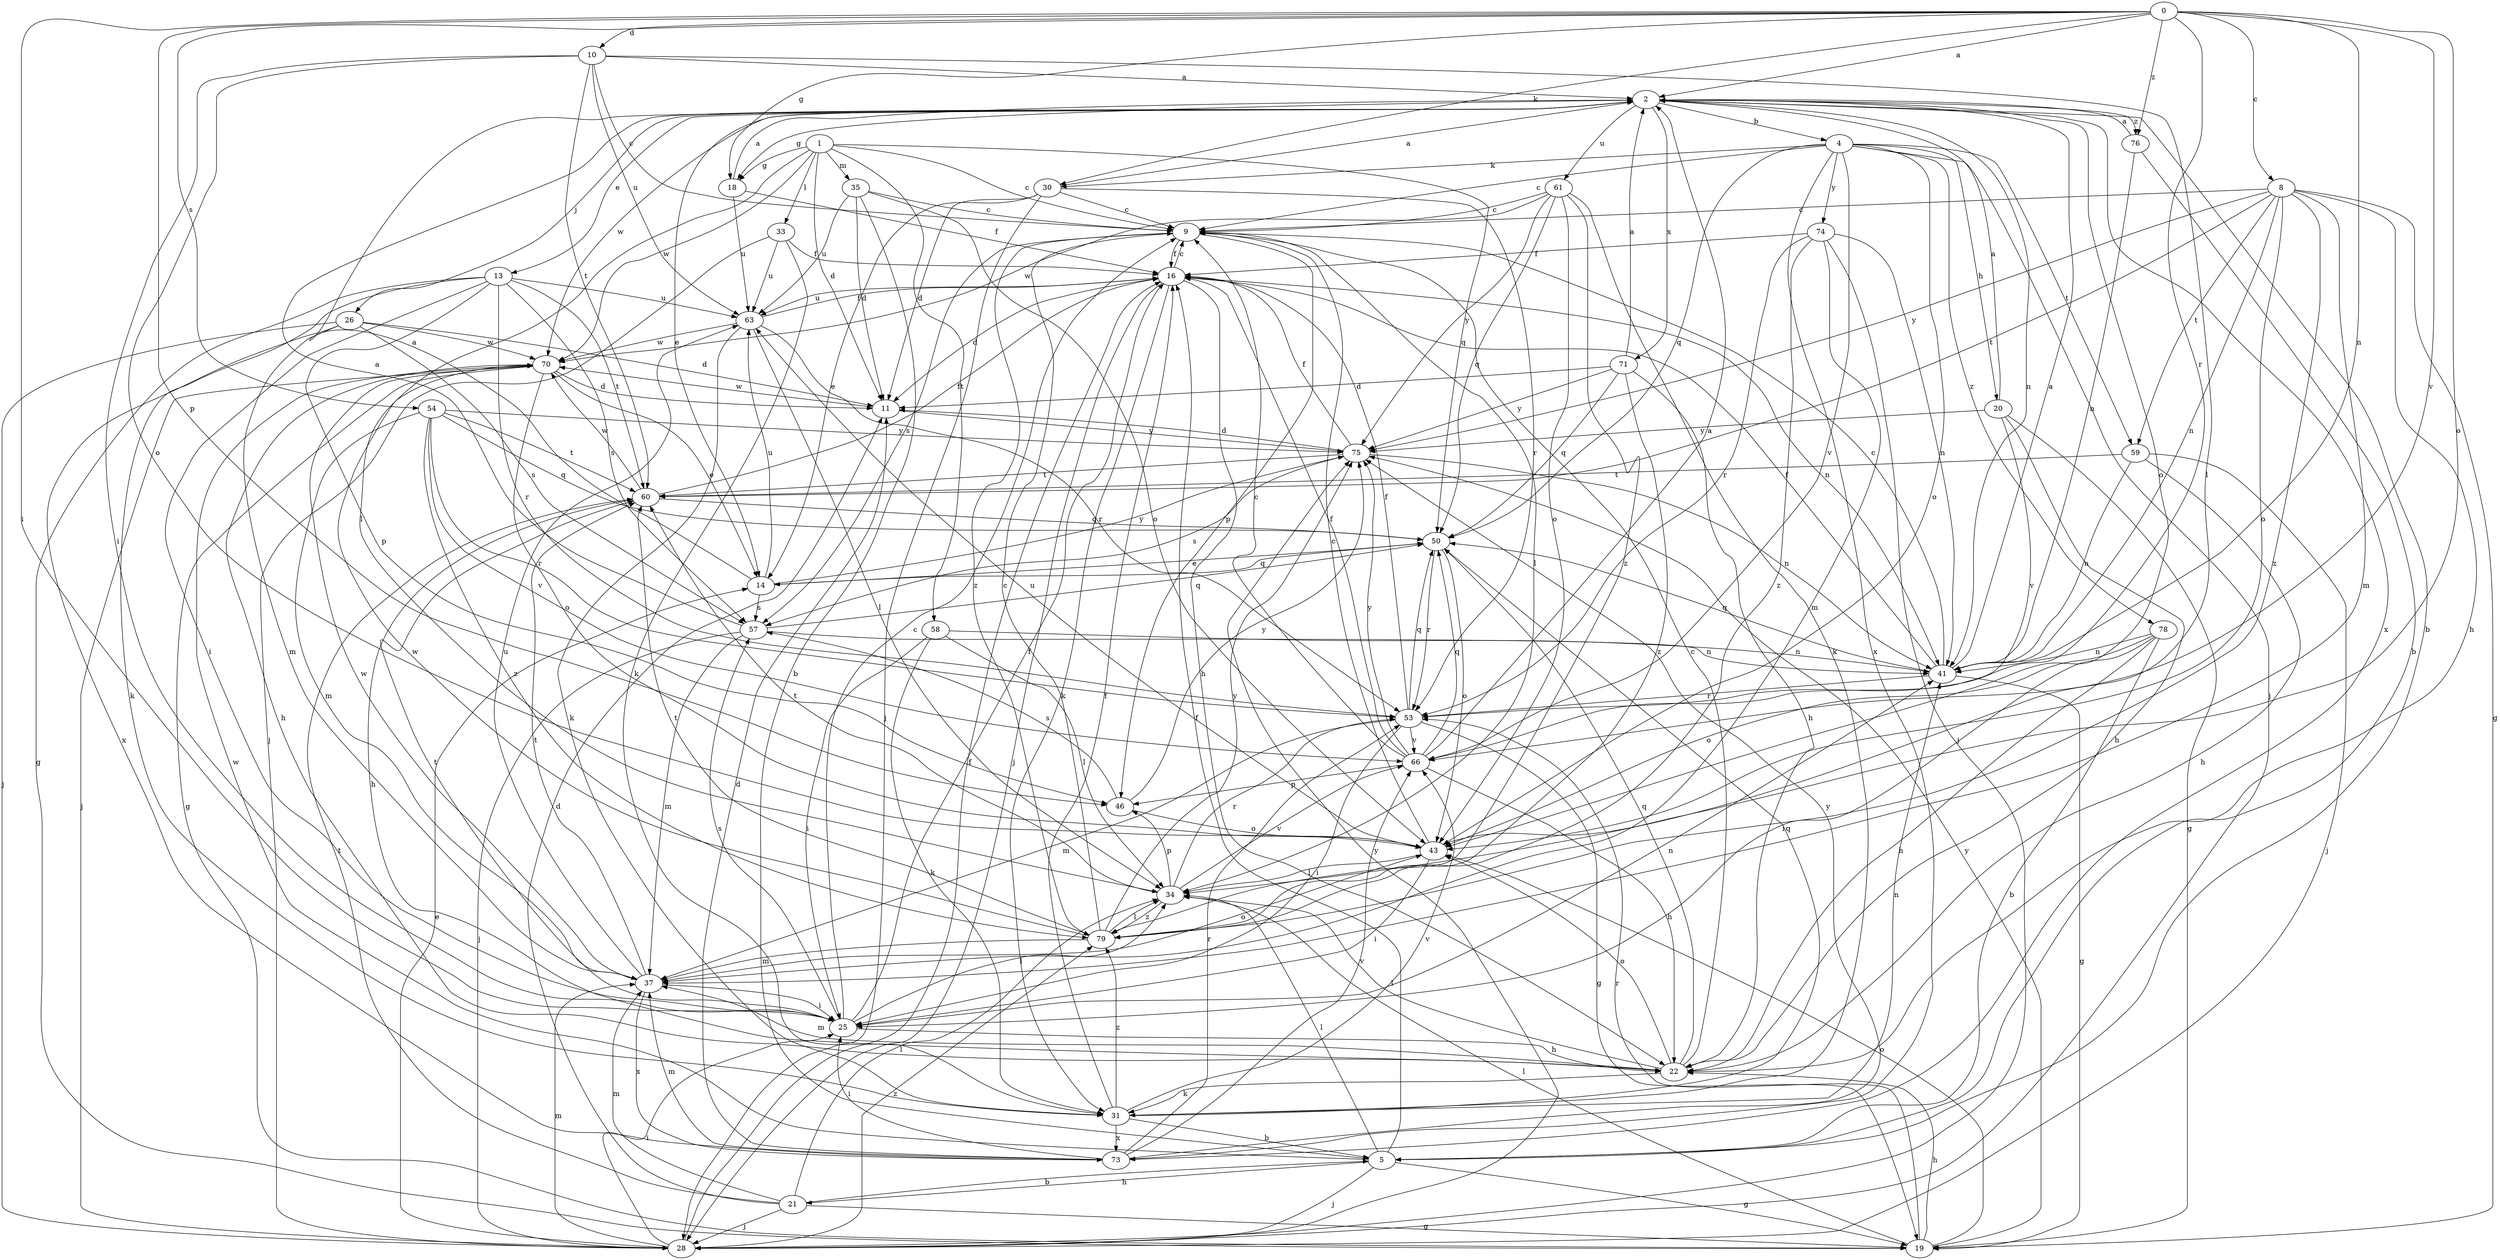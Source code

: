 strict digraph  {
0;
1;
2;
4;
5;
8;
9;
10;
11;
13;
14;
16;
18;
19;
20;
21;
22;
25;
26;
28;
30;
31;
33;
34;
35;
37;
41;
43;
46;
50;
53;
54;
57;
58;
59;
60;
61;
63;
66;
70;
71;
73;
74;
75;
76;
78;
79;
0 -> 2  [label=a];
0 -> 8  [label=c];
0 -> 10  [label=d];
0 -> 18  [label=g];
0 -> 25  [label=i];
0 -> 30  [label=k];
0 -> 41  [label=n];
0 -> 43  [label=o];
0 -> 46  [label=p];
0 -> 53  [label=r];
0 -> 54  [label=s];
0 -> 66  [label=v];
0 -> 76  [label=z];
1 -> 9  [label=c];
1 -> 11  [label=d];
1 -> 18  [label=g];
1 -> 33  [label=l];
1 -> 34  [label=l];
1 -> 35  [label=m];
1 -> 50  [label=q];
1 -> 58  [label=t];
1 -> 70  [label=w];
2 -> 4  [label=b];
2 -> 5  [label=b];
2 -> 13  [label=e];
2 -> 14  [label=e];
2 -> 18  [label=g];
2 -> 26  [label=j];
2 -> 41  [label=n];
2 -> 43  [label=o];
2 -> 61  [label=u];
2 -> 70  [label=w];
2 -> 71  [label=x];
2 -> 73  [label=x];
2 -> 76  [label=z];
4 -> 9  [label=c];
4 -> 20  [label=h];
4 -> 28  [label=j];
4 -> 30  [label=k];
4 -> 43  [label=o];
4 -> 50  [label=q];
4 -> 59  [label=t];
4 -> 66  [label=v];
4 -> 73  [label=x];
4 -> 74  [label=y];
4 -> 78  [label=z];
5 -> 16  [label=f];
5 -> 19  [label=g];
5 -> 21  [label=h];
5 -> 28  [label=j];
5 -> 34  [label=l];
5 -> 70  [label=w];
8 -> 9  [label=c];
8 -> 19  [label=g];
8 -> 22  [label=h];
8 -> 37  [label=m];
8 -> 41  [label=n];
8 -> 43  [label=o];
8 -> 59  [label=t];
8 -> 60  [label=t];
8 -> 75  [label=y];
8 -> 79  [label=z];
9 -> 16  [label=f];
9 -> 34  [label=l];
9 -> 46  [label=p];
9 -> 57  [label=s];
9 -> 79  [label=z];
10 -> 2  [label=a];
10 -> 9  [label=c];
10 -> 25  [label=i];
10 -> 34  [label=l];
10 -> 43  [label=o];
10 -> 60  [label=t];
10 -> 63  [label=u];
11 -> 70  [label=w];
11 -> 75  [label=y];
13 -> 19  [label=g];
13 -> 25  [label=i];
13 -> 31  [label=k];
13 -> 46  [label=p];
13 -> 53  [label=r];
13 -> 57  [label=s];
13 -> 60  [label=t];
13 -> 63  [label=u];
14 -> 2  [label=a];
14 -> 50  [label=q];
14 -> 57  [label=s];
14 -> 63  [label=u];
14 -> 75  [label=y];
16 -> 9  [label=c];
16 -> 11  [label=d];
16 -> 22  [label=h];
16 -> 28  [label=j];
16 -> 31  [label=k];
16 -> 41  [label=n];
16 -> 63  [label=u];
18 -> 2  [label=a];
18 -> 16  [label=f];
18 -> 63  [label=u];
19 -> 22  [label=h];
19 -> 34  [label=l];
19 -> 43  [label=o];
19 -> 53  [label=r];
19 -> 75  [label=y];
20 -> 2  [label=a];
20 -> 19  [label=g];
20 -> 22  [label=h];
20 -> 66  [label=v];
20 -> 75  [label=y];
21 -> 5  [label=b];
21 -> 11  [label=d];
21 -> 19  [label=g];
21 -> 28  [label=j];
21 -> 34  [label=l];
21 -> 37  [label=m];
21 -> 60  [label=t];
22 -> 9  [label=c];
22 -> 31  [label=k];
22 -> 34  [label=l];
22 -> 37  [label=m];
22 -> 43  [label=o];
22 -> 50  [label=q];
25 -> 9  [label=c];
25 -> 16  [label=f];
25 -> 22  [label=h];
25 -> 34  [label=l];
25 -> 41  [label=n];
25 -> 57  [label=s];
25 -> 60  [label=t];
26 -> 11  [label=d];
26 -> 28  [label=j];
26 -> 37  [label=m];
26 -> 57  [label=s];
26 -> 70  [label=w];
26 -> 73  [label=x];
28 -> 14  [label=e];
28 -> 16  [label=f];
28 -> 25  [label=i];
28 -> 37  [label=m];
28 -> 75  [label=y];
28 -> 79  [label=z];
30 -> 2  [label=a];
30 -> 9  [label=c];
30 -> 11  [label=d];
30 -> 14  [label=e];
30 -> 28  [label=j];
30 -> 53  [label=r];
31 -> 5  [label=b];
31 -> 16  [label=f];
31 -> 41  [label=n];
31 -> 50  [label=q];
31 -> 66  [label=v];
31 -> 73  [label=x];
31 -> 79  [label=z];
33 -> 16  [label=f];
33 -> 28  [label=j];
33 -> 31  [label=k];
33 -> 63  [label=u];
34 -> 46  [label=p];
34 -> 53  [label=r];
34 -> 60  [label=t];
34 -> 66  [label=v];
34 -> 79  [label=z];
35 -> 5  [label=b];
35 -> 9  [label=c];
35 -> 11  [label=d];
35 -> 43  [label=o];
35 -> 63  [label=u];
37 -> 25  [label=i];
37 -> 43  [label=o];
37 -> 60  [label=t];
37 -> 63  [label=u];
37 -> 70  [label=w];
37 -> 73  [label=x];
41 -> 2  [label=a];
41 -> 9  [label=c];
41 -> 16  [label=f];
41 -> 19  [label=g];
41 -> 50  [label=q];
41 -> 53  [label=r];
43 -> 9  [label=c];
43 -> 25  [label=i];
43 -> 34  [label=l];
43 -> 63  [label=u];
46 -> 43  [label=o];
46 -> 57  [label=s];
46 -> 75  [label=y];
50 -> 14  [label=e];
50 -> 43  [label=o];
50 -> 53  [label=r];
53 -> 16  [label=f];
53 -> 19  [label=g];
53 -> 25  [label=i];
53 -> 37  [label=m];
53 -> 50  [label=q];
53 -> 66  [label=v];
54 -> 37  [label=m];
54 -> 50  [label=q];
54 -> 53  [label=r];
54 -> 60  [label=t];
54 -> 66  [label=v];
54 -> 75  [label=y];
54 -> 79  [label=z];
57 -> 2  [label=a];
57 -> 28  [label=j];
57 -> 37  [label=m];
57 -> 41  [label=n];
57 -> 50  [label=q];
58 -> 25  [label=i];
58 -> 31  [label=k];
58 -> 34  [label=l];
58 -> 41  [label=n];
59 -> 22  [label=h];
59 -> 28  [label=j];
59 -> 41  [label=n];
59 -> 60  [label=t];
60 -> 16  [label=f];
60 -> 22  [label=h];
60 -> 50  [label=q];
60 -> 70  [label=w];
61 -> 9  [label=c];
61 -> 31  [label=k];
61 -> 43  [label=o];
61 -> 50  [label=q];
61 -> 70  [label=w];
61 -> 75  [label=y];
61 -> 79  [label=z];
63 -> 16  [label=f];
63 -> 31  [label=k];
63 -> 34  [label=l];
63 -> 53  [label=r];
63 -> 70  [label=w];
66 -> 2  [label=a];
66 -> 9  [label=c];
66 -> 16  [label=f];
66 -> 22  [label=h];
66 -> 46  [label=p];
66 -> 50  [label=q];
66 -> 75  [label=y];
70 -> 11  [label=d];
70 -> 14  [label=e];
70 -> 19  [label=g];
70 -> 22  [label=h];
70 -> 28  [label=j];
70 -> 43  [label=o];
71 -> 2  [label=a];
71 -> 11  [label=d];
71 -> 22  [label=h];
71 -> 50  [label=q];
71 -> 75  [label=y];
71 -> 79  [label=z];
73 -> 11  [label=d];
73 -> 25  [label=i];
73 -> 37  [label=m];
73 -> 53  [label=r];
73 -> 66  [label=v];
73 -> 75  [label=y];
74 -> 16  [label=f];
74 -> 28  [label=j];
74 -> 37  [label=m];
74 -> 41  [label=n];
74 -> 53  [label=r];
74 -> 79  [label=z];
75 -> 11  [label=d];
75 -> 16  [label=f];
75 -> 41  [label=n];
75 -> 57  [label=s];
75 -> 60  [label=t];
76 -> 2  [label=a];
76 -> 5  [label=b];
76 -> 41  [label=n];
78 -> 5  [label=b];
78 -> 22  [label=h];
78 -> 25  [label=i];
78 -> 41  [label=n];
78 -> 43  [label=o];
79 -> 9  [label=c];
79 -> 34  [label=l];
79 -> 37  [label=m];
79 -> 60  [label=t];
79 -> 70  [label=w];
79 -> 75  [label=y];
}
